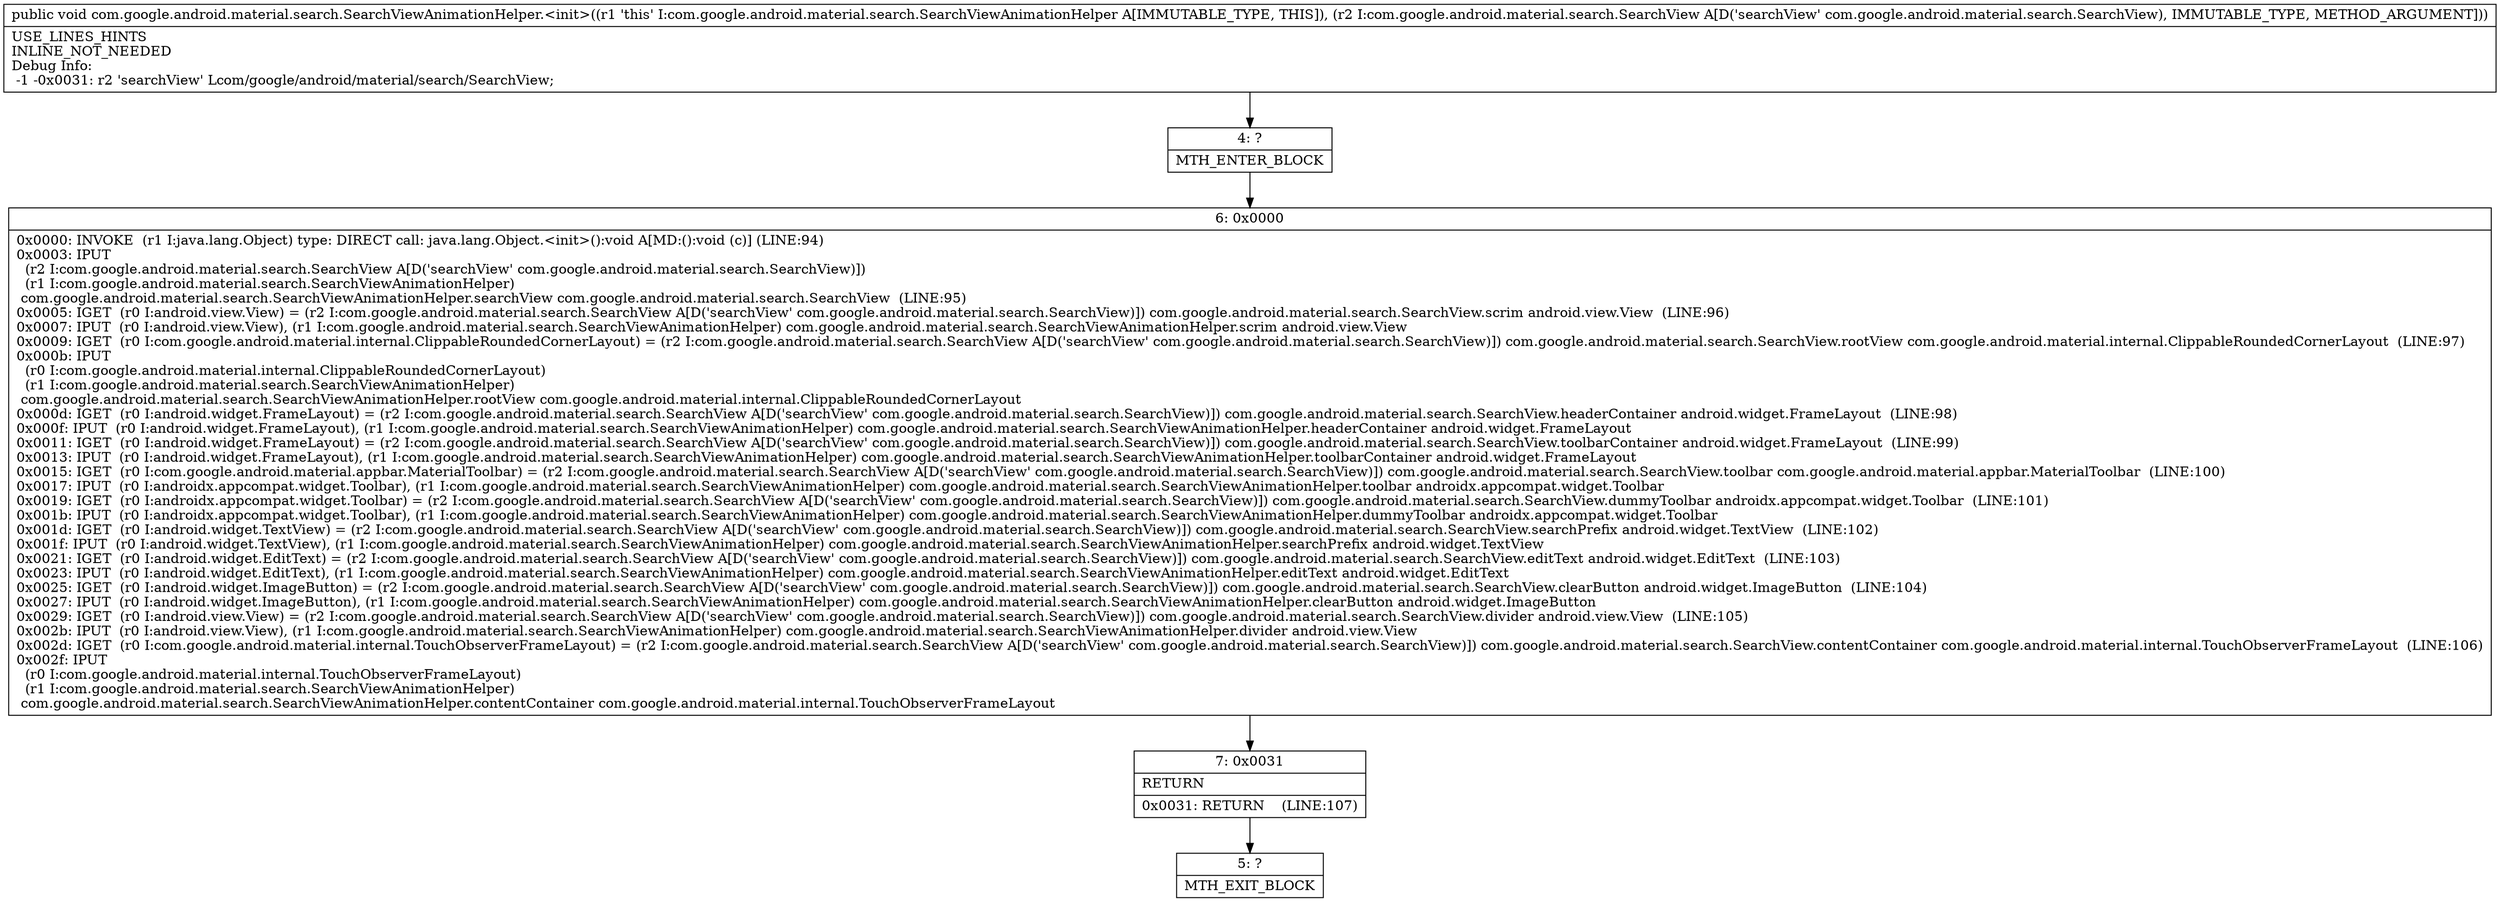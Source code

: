 digraph "CFG forcom.google.android.material.search.SearchViewAnimationHelper.\<init\>(Lcom\/google\/android\/material\/search\/SearchView;)V" {
Node_4 [shape=record,label="{4\:\ ?|MTH_ENTER_BLOCK\l}"];
Node_6 [shape=record,label="{6\:\ 0x0000|0x0000: INVOKE  (r1 I:java.lang.Object) type: DIRECT call: java.lang.Object.\<init\>():void A[MD:():void (c)] (LINE:94)\l0x0003: IPUT  \l  (r2 I:com.google.android.material.search.SearchView A[D('searchView' com.google.android.material.search.SearchView)])\l  (r1 I:com.google.android.material.search.SearchViewAnimationHelper)\l com.google.android.material.search.SearchViewAnimationHelper.searchView com.google.android.material.search.SearchView  (LINE:95)\l0x0005: IGET  (r0 I:android.view.View) = (r2 I:com.google.android.material.search.SearchView A[D('searchView' com.google.android.material.search.SearchView)]) com.google.android.material.search.SearchView.scrim android.view.View  (LINE:96)\l0x0007: IPUT  (r0 I:android.view.View), (r1 I:com.google.android.material.search.SearchViewAnimationHelper) com.google.android.material.search.SearchViewAnimationHelper.scrim android.view.View \l0x0009: IGET  (r0 I:com.google.android.material.internal.ClippableRoundedCornerLayout) = (r2 I:com.google.android.material.search.SearchView A[D('searchView' com.google.android.material.search.SearchView)]) com.google.android.material.search.SearchView.rootView com.google.android.material.internal.ClippableRoundedCornerLayout  (LINE:97)\l0x000b: IPUT  \l  (r0 I:com.google.android.material.internal.ClippableRoundedCornerLayout)\l  (r1 I:com.google.android.material.search.SearchViewAnimationHelper)\l com.google.android.material.search.SearchViewAnimationHelper.rootView com.google.android.material.internal.ClippableRoundedCornerLayout \l0x000d: IGET  (r0 I:android.widget.FrameLayout) = (r2 I:com.google.android.material.search.SearchView A[D('searchView' com.google.android.material.search.SearchView)]) com.google.android.material.search.SearchView.headerContainer android.widget.FrameLayout  (LINE:98)\l0x000f: IPUT  (r0 I:android.widget.FrameLayout), (r1 I:com.google.android.material.search.SearchViewAnimationHelper) com.google.android.material.search.SearchViewAnimationHelper.headerContainer android.widget.FrameLayout \l0x0011: IGET  (r0 I:android.widget.FrameLayout) = (r2 I:com.google.android.material.search.SearchView A[D('searchView' com.google.android.material.search.SearchView)]) com.google.android.material.search.SearchView.toolbarContainer android.widget.FrameLayout  (LINE:99)\l0x0013: IPUT  (r0 I:android.widget.FrameLayout), (r1 I:com.google.android.material.search.SearchViewAnimationHelper) com.google.android.material.search.SearchViewAnimationHelper.toolbarContainer android.widget.FrameLayout \l0x0015: IGET  (r0 I:com.google.android.material.appbar.MaterialToolbar) = (r2 I:com.google.android.material.search.SearchView A[D('searchView' com.google.android.material.search.SearchView)]) com.google.android.material.search.SearchView.toolbar com.google.android.material.appbar.MaterialToolbar  (LINE:100)\l0x0017: IPUT  (r0 I:androidx.appcompat.widget.Toolbar), (r1 I:com.google.android.material.search.SearchViewAnimationHelper) com.google.android.material.search.SearchViewAnimationHelper.toolbar androidx.appcompat.widget.Toolbar \l0x0019: IGET  (r0 I:androidx.appcompat.widget.Toolbar) = (r2 I:com.google.android.material.search.SearchView A[D('searchView' com.google.android.material.search.SearchView)]) com.google.android.material.search.SearchView.dummyToolbar androidx.appcompat.widget.Toolbar  (LINE:101)\l0x001b: IPUT  (r0 I:androidx.appcompat.widget.Toolbar), (r1 I:com.google.android.material.search.SearchViewAnimationHelper) com.google.android.material.search.SearchViewAnimationHelper.dummyToolbar androidx.appcompat.widget.Toolbar \l0x001d: IGET  (r0 I:android.widget.TextView) = (r2 I:com.google.android.material.search.SearchView A[D('searchView' com.google.android.material.search.SearchView)]) com.google.android.material.search.SearchView.searchPrefix android.widget.TextView  (LINE:102)\l0x001f: IPUT  (r0 I:android.widget.TextView), (r1 I:com.google.android.material.search.SearchViewAnimationHelper) com.google.android.material.search.SearchViewAnimationHelper.searchPrefix android.widget.TextView \l0x0021: IGET  (r0 I:android.widget.EditText) = (r2 I:com.google.android.material.search.SearchView A[D('searchView' com.google.android.material.search.SearchView)]) com.google.android.material.search.SearchView.editText android.widget.EditText  (LINE:103)\l0x0023: IPUT  (r0 I:android.widget.EditText), (r1 I:com.google.android.material.search.SearchViewAnimationHelper) com.google.android.material.search.SearchViewAnimationHelper.editText android.widget.EditText \l0x0025: IGET  (r0 I:android.widget.ImageButton) = (r2 I:com.google.android.material.search.SearchView A[D('searchView' com.google.android.material.search.SearchView)]) com.google.android.material.search.SearchView.clearButton android.widget.ImageButton  (LINE:104)\l0x0027: IPUT  (r0 I:android.widget.ImageButton), (r1 I:com.google.android.material.search.SearchViewAnimationHelper) com.google.android.material.search.SearchViewAnimationHelper.clearButton android.widget.ImageButton \l0x0029: IGET  (r0 I:android.view.View) = (r2 I:com.google.android.material.search.SearchView A[D('searchView' com.google.android.material.search.SearchView)]) com.google.android.material.search.SearchView.divider android.view.View  (LINE:105)\l0x002b: IPUT  (r0 I:android.view.View), (r1 I:com.google.android.material.search.SearchViewAnimationHelper) com.google.android.material.search.SearchViewAnimationHelper.divider android.view.View \l0x002d: IGET  (r0 I:com.google.android.material.internal.TouchObserverFrameLayout) = (r2 I:com.google.android.material.search.SearchView A[D('searchView' com.google.android.material.search.SearchView)]) com.google.android.material.search.SearchView.contentContainer com.google.android.material.internal.TouchObserverFrameLayout  (LINE:106)\l0x002f: IPUT  \l  (r0 I:com.google.android.material.internal.TouchObserverFrameLayout)\l  (r1 I:com.google.android.material.search.SearchViewAnimationHelper)\l com.google.android.material.search.SearchViewAnimationHelper.contentContainer com.google.android.material.internal.TouchObserverFrameLayout \l}"];
Node_7 [shape=record,label="{7\:\ 0x0031|RETURN\l|0x0031: RETURN    (LINE:107)\l}"];
Node_5 [shape=record,label="{5\:\ ?|MTH_EXIT_BLOCK\l}"];
MethodNode[shape=record,label="{public void com.google.android.material.search.SearchViewAnimationHelper.\<init\>((r1 'this' I:com.google.android.material.search.SearchViewAnimationHelper A[IMMUTABLE_TYPE, THIS]), (r2 I:com.google.android.material.search.SearchView A[D('searchView' com.google.android.material.search.SearchView), IMMUTABLE_TYPE, METHOD_ARGUMENT]))  | USE_LINES_HINTS\lINLINE_NOT_NEEDED\lDebug Info:\l  \-1 \-0x0031: r2 'searchView' Lcom\/google\/android\/material\/search\/SearchView;\l}"];
MethodNode -> Node_4;Node_4 -> Node_6;
Node_6 -> Node_7;
Node_7 -> Node_5;
}

